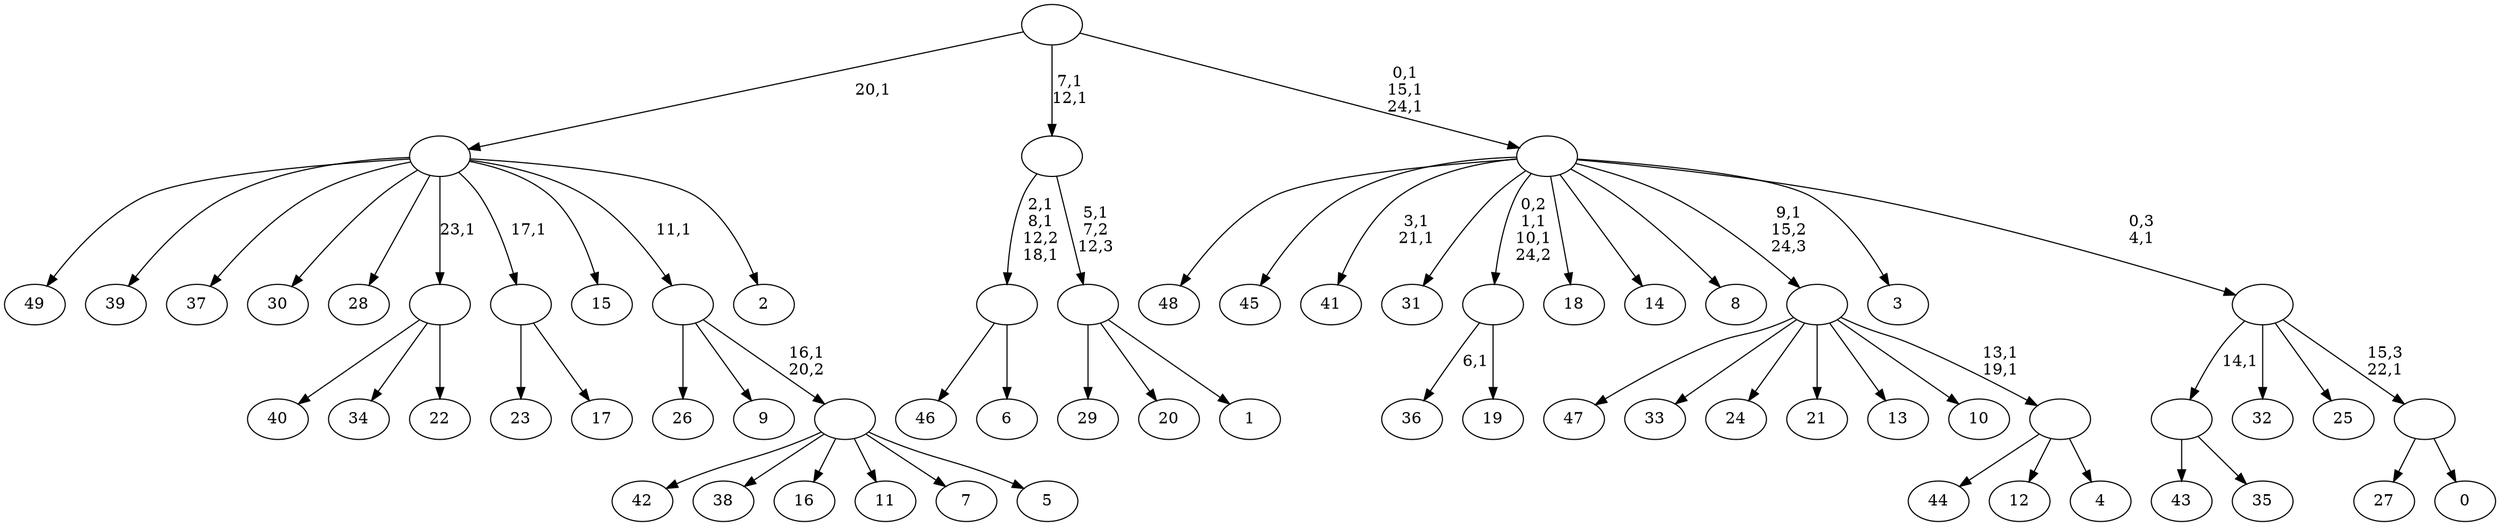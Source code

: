 digraph T {
	75 [label="49"]
	74 [label="48"]
	73 [label="47"]
	72 [label="46"]
	71 [label="45"]
	70 [label="44"]
	69 [label="43"]
	68 [label="42"]
	67 [label="41"]
	64 [label="40"]
	63 [label="39"]
	62 [label="38"]
	61 [label="37"]
	60 [label="36"]
	58 [label="35"]
	57 [label=""]
	56 [label="34"]
	55 [label="33"]
	54 [label="32"]
	53 [label="31"]
	52 [label="30"]
	51 [label="29"]
	50 [label="28"]
	49 [label="27"]
	48 [label="26"]
	47 [label="25"]
	46 [label="24"]
	45 [label="23"]
	44 [label="22"]
	43 [label=""]
	42 [label="21"]
	41 [label="20"]
	40 [label="19"]
	39 [label=""]
	37 [label="18"]
	36 [label="17"]
	35 [label=""]
	34 [label="16"]
	33 [label="15"]
	32 [label="14"]
	31 [label="13"]
	30 [label="12"]
	29 [label="11"]
	28 [label="10"]
	27 [label="9"]
	26 [label="8"]
	25 [label="7"]
	24 [label="6"]
	23 [label=""]
	20 [label="5"]
	19 [label=""]
	18 [label=""]
	17 [label="4"]
	16 [label=""]
	14 [label=""]
	13 [label="3"]
	12 [label="2"]
	11 [label=""]
	10 [label="1"]
	9 [label=""]
	8 [label=""]
	6 [label="0"]
	5 [label=""]
	4 [label=""]
	3 [label=""]
	0 [label=""]
	57 -> 69 [label=""]
	57 -> 58 [label=""]
	43 -> 64 [label=""]
	43 -> 56 [label=""]
	43 -> 44 [label=""]
	39 -> 60 [label="6,1"]
	39 -> 40 [label=""]
	35 -> 45 [label=""]
	35 -> 36 [label=""]
	23 -> 72 [label=""]
	23 -> 24 [label=""]
	19 -> 68 [label=""]
	19 -> 62 [label=""]
	19 -> 34 [label=""]
	19 -> 29 [label=""]
	19 -> 25 [label=""]
	19 -> 20 [label=""]
	18 -> 48 [label=""]
	18 -> 27 [label=""]
	18 -> 19 [label="16,1\n20,2"]
	16 -> 70 [label=""]
	16 -> 30 [label=""]
	16 -> 17 [label=""]
	14 -> 16 [label="13,1\n19,1"]
	14 -> 73 [label=""]
	14 -> 55 [label=""]
	14 -> 46 [label=""]
	14 -> 42 [label=""]
	14 -> 31 [label=""]
	14 -> 28 [label=""]
	11 -> 75 [label=""]
	11 -> 63 [label=""]
	11 -> 61 [label=""]
	11 -> 52 [label=""]
	11 -> 50 [label=""]
	11 -> 43 [label="23,1"]
	11 -> 35 [label="17,1"]
	11 -> 33 [label=""]
	11 -> 18 [label="11,1"]
	11 -> 12 [label=""]
	9 -> 51 [label=""]
	9 -> 41 [label=""]
	9 -> 10 [label=""]
	8 -> 23 [label="2,1\n8,1\n12,2\n18,1"]
	8 -> 9 [label="5,1\n7,2\n12,3"]
	5 -> 49 [label=""]
	5 -> 6 [label=""]
	4 -> 57 [label="14,1"]
	4 -> 54 [label=""]
	4 -> 47 [label=""]
	4 -> 5 [label="15,3\n22,1"]
	3 -> 39 [label="0,2\n1,1\n10,1\n24,2"]
	3 -> 67 [label="3,1\n21,1"]
	3 -> 74 [label=""]
	3 -> 71 [label=""]
	3 -> 53 [label=""]
	3 -> 37 [label=""]
	3 -> 32 [label=""]
	3 -> 26 [label=""]
	3 -> 14 [label="9,1\n15,2\n24,3"]
	3 -> 13 [label=""]
	3 -> 4 [label="0,3\n4,1"]
	0 -> 3 [label="0,1\n15,1\n24,1"]
	0 -> 8 [label="7,1\n12,1"]
	0 -> 11 [label="20,1"]
}
